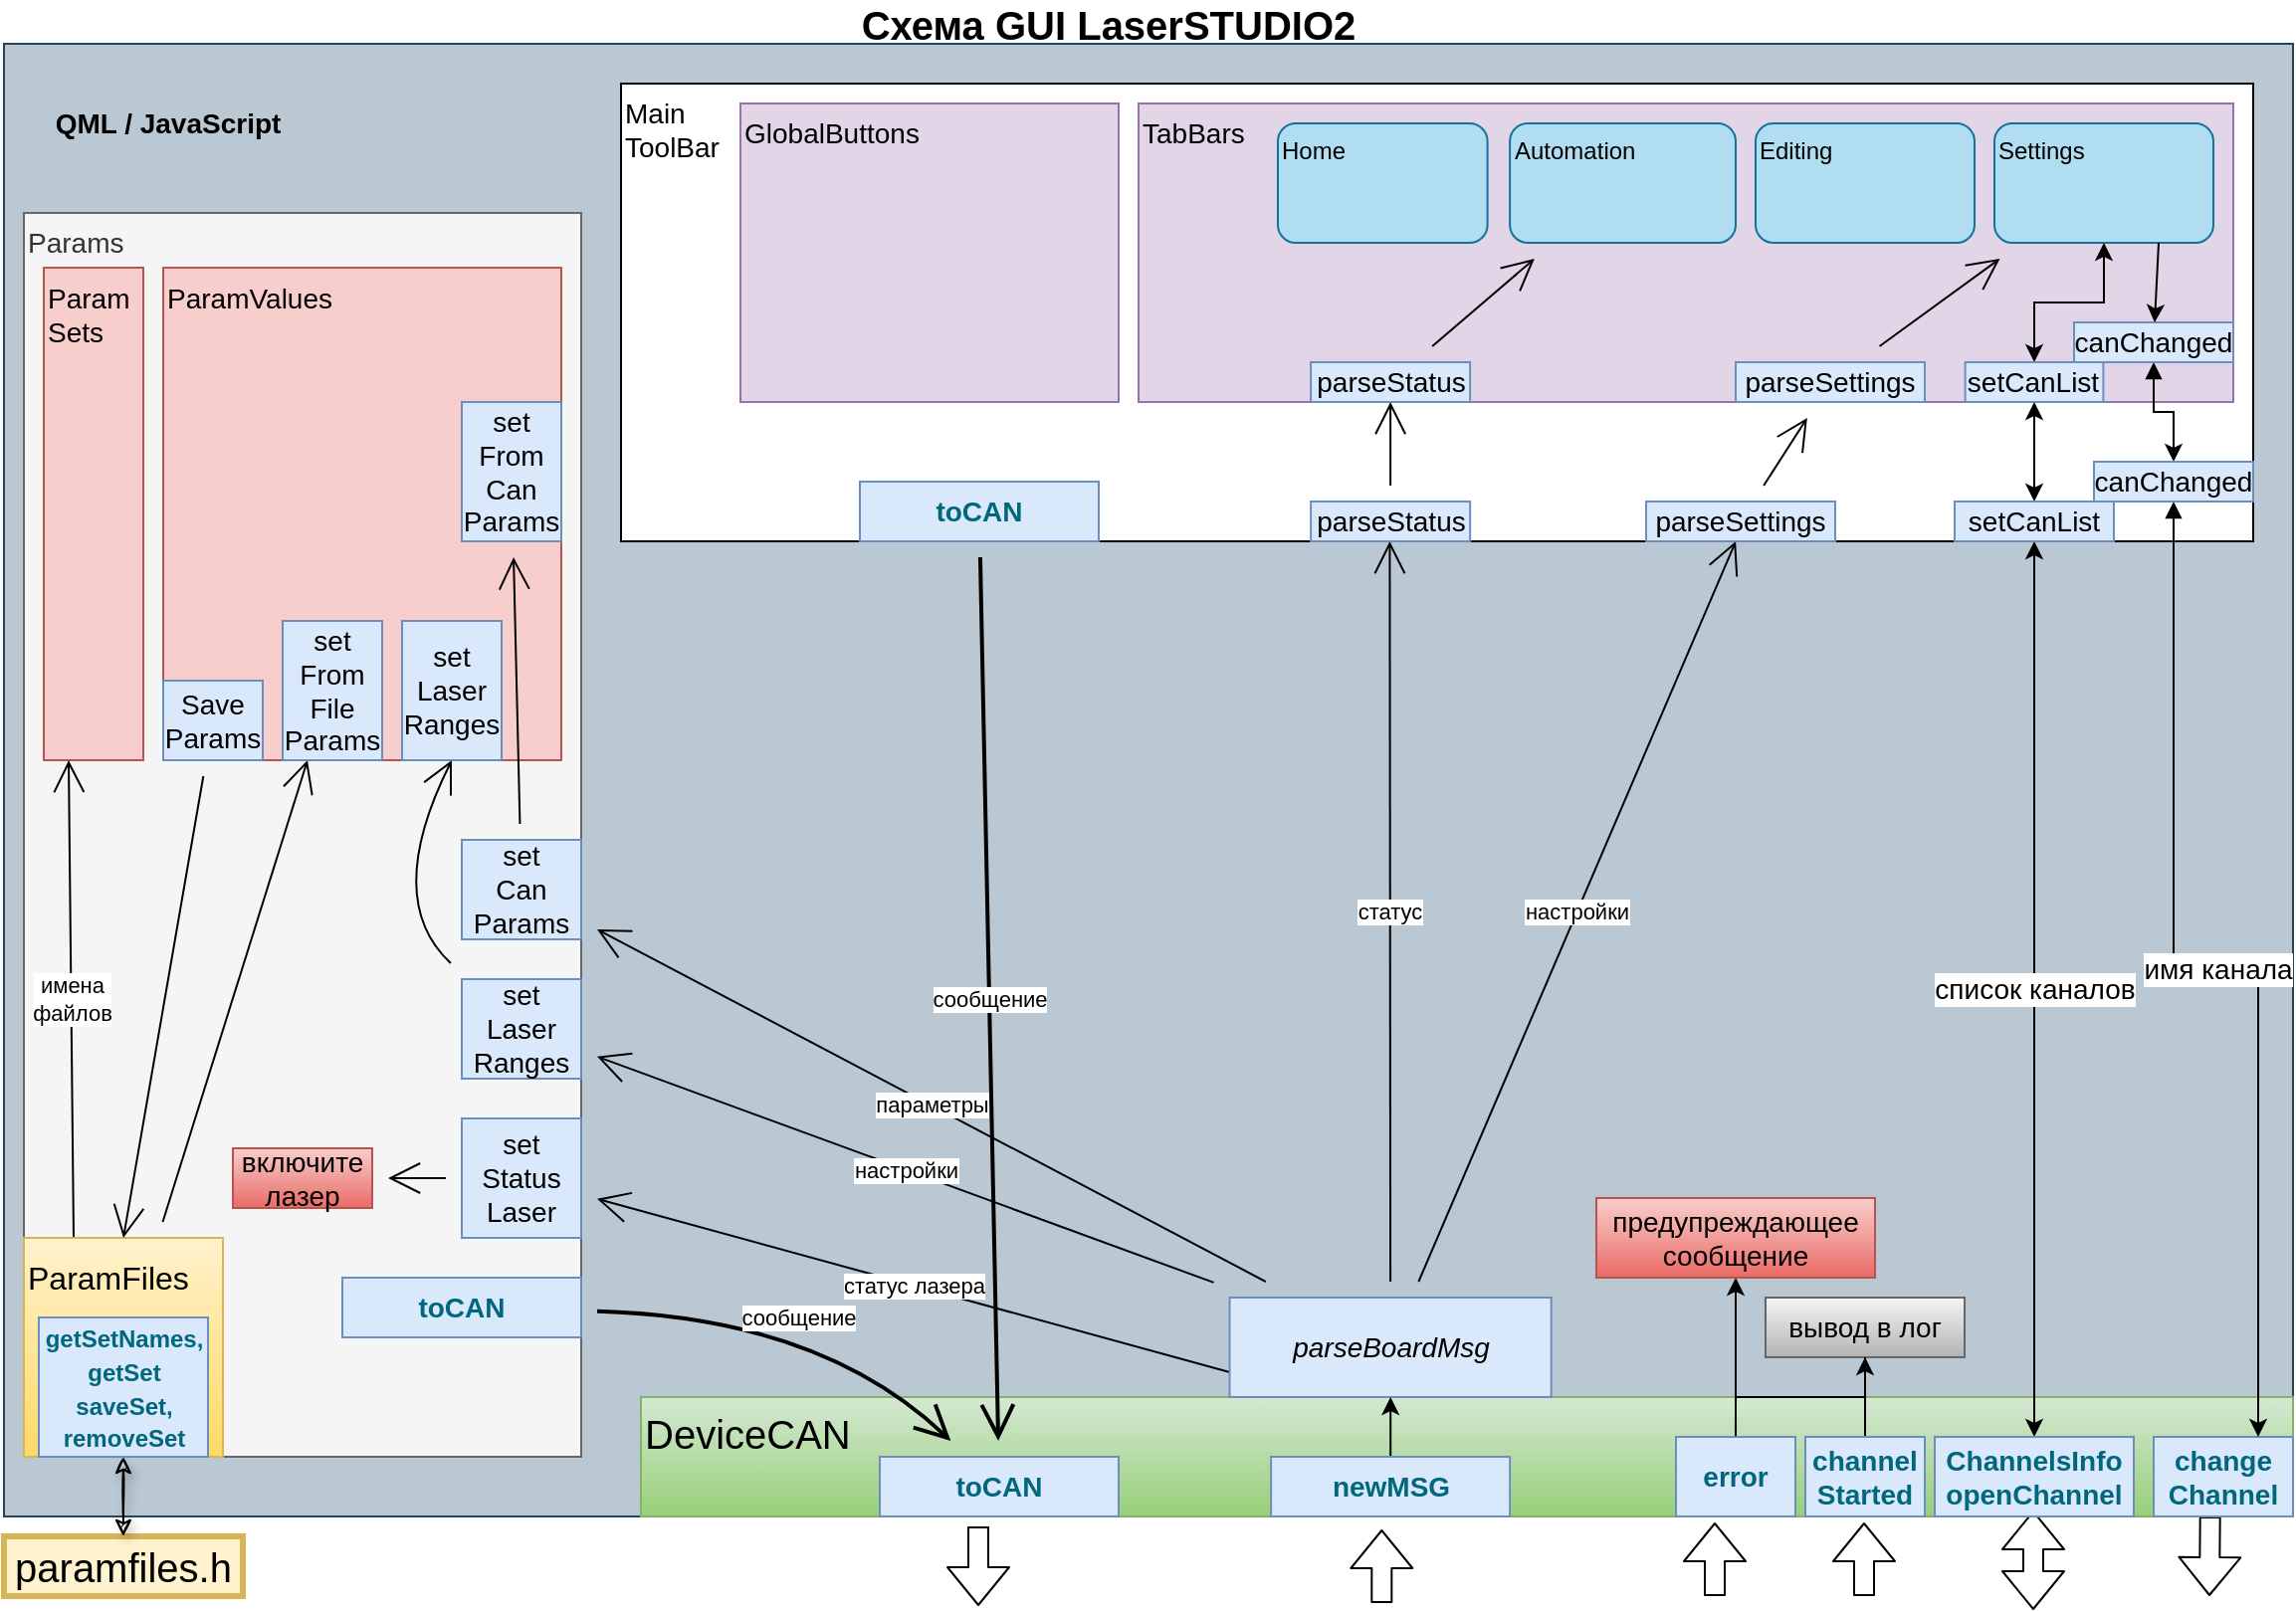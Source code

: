 <mxfile version="15.3.5" type="github">
  <diagram id="o6FBnnh21fnTWob_zk2f" name="Page-1">
    <mxGraphModel dx="1350" dy="764" grid="1" gridSize="10" guides="1" tooltips="1" connect="1" arrows="1" fold="1" page="1" pageScale="1" pageWidth="1169" pageHeight="827" math="0" shadow="0">
      <root>
        <mxCell id="0" />
        <mxCell id="1" parent="0" />
        <mxCell id="WA45sJLJeDe34Si-K1UF-1" value="" style="rounded=0;whiteSpace=wrap;html=1;fillColor=#bac8d3;strokeColor=#23445d;" parent="1" vertex="1">
          <mxGeometry x="10" y="40" width="1150" height="740" as="geometry" />
        </mxCell>
        <mxCell id="WA45sJLJeDe34Si-K1UF-2" value="QML / JavaScript" style="text;html=1;strokeColor=none;fillColor=none;align=center;verticalAlign=middle;whiteSpace=wrap;rounded=0;fontStyle=1;fontSize=14;" parent="1" vertex="1">
          <mxGeometry x="10" y="70" width="165" height="20" as="geometry" />
        </mxCell>
        <mxCell id="WA45sJLJeDe34Si-K1UF-3" value="Схема GUI LaserSTUDIO2" style="text;html=1;strokeColor=none;fillColor=none;align=center;verticalAlign=middle;whiteSpace=wrap;rounded=0;fontStyle=1;fontSize=20;" parent="1" vertex="1">
          <mxGeometry x="280" y="20" width="570" height="20" as="geometry" />
        </mxCell>
        <mxCell id="WA45sJLJeDe34Si-K1UF-5" value="" style="shape=flexArrow;endArrow=classic;html=1;fontSize=10;" parent="1" edge="1">
          <mxGeometry width="50" height="50" relative="1" as="geometry">
            <mxPoint x="702.16" y="823.5" as="sourcePoint" />
            <mxPoint x="702.16" y="786.5" as="targetPoint" />
            <Array as="points" />
          </mxGeometry>
        </mxCell>
        <mxCell id="WA45sJLJeDe34Si-K1UF-6" value="DeviceCAN" style="rounded=0;whiteSpace=wrap;html=1;fontSize=20;gradientColor=#97d077;fillColor=#d5e8d4;strokeColor=#82b366;align=left;verticalAlign=top;" parent="1" vertex="1">
          <mxGeometry x="330" y="720" width="830" height="60" as="geometry" />
        </mxCell>
        <mxCell id="WA45sJLJeDe34Si-K1UF-23" value="paramfiles.h" style="rounded=0;whiteSpace=wrap;html=1;fontSize=20;fillColor=#fff2cc;strokeColor=#d6b656;strokeWidth=3;" parent="1" vertex="1">
          <mxGeometry x="10" y="790" width="120" height="30" as="geometry" />
        </mxCell>
        <mxCell id="WA45sJLJeDe34Si-K1UF-32" value="&lt;span style=&quot;font-weight: 600 ; color: #00677c&quot;&gt;toCAN&lt;/span&gt;" style="rounded=0;whiteSpace=wrap;html=1;fontSize=14;fillColor=#dae8fc;strokeColor=#6c8ebf;" parent="1" vertex="1">
          <mxGeometry x="450" y="750" width="120" height="30" as="geometry" />
        </mxCell>
        <mxCell id="WA45sJLJeDe34Si-K1UF-33" value="Main&lt;br&gt;ToolBar" style="rounded=0;whiteSpace=wrap;html=1;fontSize=14;horizontal=1;verticalAlign=top;align=left;" parent="1" vertex="1">
          <mxGeometry x="320" y="60" width="820" height="230" as="geometry" />
        </mxCell>
        <mxCell id="WA45sJLJeDe34Si-K1UF-37" value="список каналов" style="endArrow=classic;html=1;fontSize=14;exitX=0.5;exitY=0;exitDx=0;exitDy=0;startArrow=classic;startFill=1;" parent="1" source="B9-gJJMEWvE-14MCkQzl-16" target="B9-gJJMEWvE-14MCkQzl-17" edge="1">
          <mxGeometry width="50" height="50" relative="1" as="geometry">
            <mxPoint x="776" y="790" as="sourcePoint" />
            <mxPoint x="560" y="400" as="targetPoint" />
          </mxGeometry>
        </mxCell>
        <mxCell id="B9-gJJMEWvE-14MCkQzl-1" value="" style="shape=flexArrow;endArrow=classic;html=1;fontSize=10;exitX=0.405;exitY=1;exitDx=0;exitDy=0;exitPerimeter=0;" parent="1" source="B9-gJJMEWvE-14MCkQzl-15" edge="1">
          <mxGeometry width="50" height="50" relative="1" as="geometry">
            <mxPoint x="1094.5" y="793" as="sourcePoint" />
            <mxPoint x="1118" y="820" as="targetPoint" />
            <Array as="points" />
          </mxGeometry>
        </mxCell>
        <mxCell id="8RfqbtxCQRGW1ZaWBh-D-6" value="параметры" style="edgeStyle=none;curved=1;rounded=0;orthogonalLoop=1;jettySize=auto;html=1;endArrow=open;startSize=14;endSize=14;sourcePerimeterSpacing=8;targetPerimeterSpacing=8;" edge="1" parent="1" source="WA45sJLJeDe34Si-K1UF-35" target="8RfqbtxCQRGW1ZaWBh-D-5">
          <mxGeometry relative="1" as="geometry" />
        </mxCell>
        <mxCell id="8RfqbtxCQRGW1ZaWBh-D-11" value="статус" style="edgeStyle=none;curved=1;rounded=0;orthogonalLoop=1;jettySize=auto;html=1;entryX=0.471;entryY=1;entryDx=0;entryDy=0;entryPerimeter=0;endArrow=open;startSize=14;endSize=14;sourcePerimeterSpacing=8;targetPerimeterSpacing=8;" edge="1" parent="1" source="WA45sJLJeDe34Si-K1UF-35" target="WA45sJLJeDe34Si-K1UF-33">
          <mxGeometry relative="1" as="geometry" />
        </mxCell>
        <mxCell id="8RfqbtxCQRGW1ZaWBh-D-16" value="настройки" style="edgeStyle=none;curved=1;rounded=0;orthogonalLoop=1;jettySize=auto;html=1;entryX=0.683;entryY=1;entryDx=0;entryDy=0;entryPerimeter=0;endArrow=open;startSize=14;endSize=14;sourcePerimeterSpacing=8;targetPerimeterSpacing=8;" edge="1" parent="1" source="WA45sJLJeDe34Si-K1UF-35" target="WA45sJLJeDe34Si-K1UF-33">
          <mxGeometry relative="1" as="geometry" />
        </mxCell>
        <mxCell id="8RfqbtxCQRGW1ZaWBh-D-26" value="статус лазера" style="edgeStyle=none;curved=1;rounded=0;orthogonalLoop=1;jettySize=auto;html=1;endArrow=open;startSize=14;endSize=14;sourcePerimeterSpacing=8;targetPerimeterSpacing=8;strokeWidth=1;exitX=0;exitY=0.75;exitDx=0;exitDy=0;" edge="1" parent="1" source="WA45sJLJeDe34Si-K1UF-35" target="8RfqbtxCQRGW1ZaWBh-D-25">
          <mxGeometry relative="1" as="geometry" />
        </mxCell>
        <mxCell id="8RfqbtxCQRGW1ZaWBh-D-36" value="настройки" style="edgeStyle=none;curved=1;rounded=0;orthogonalLoop=1;jettySize=auto;html=1;endArrow=open;startSize=14;endSize=14;sourcePerimeterSpacing=8;targetPerimeterSpacing=8;strokeWidth=1;" edge="1" parent="1" source="WA45sJLJeDe34Si-K1UF-35" target="8RfqbtxCQRGW1ZaWBh-D-32">
          <mxGeometry relative="1" as="geometry" />
        </mxCell>
        <mxCell id="WA45sJLJeDe34Si-K1UF-35" value="&lt;span style=&quot;font-style: italic&quot;&gt;parseBoardMsg&lt;/span&gt;" style="rounded=0;whiteSpace=wrap;html=1;fontSize=14;fillColor=#dae8fc;strokeColor=#6c8ebf;" parent="1" vertex="1">
          <mxGeometry x="625.78" y="670" width="161.56" height="50" as="geometry" />
        </mxCell>
        <mxCell id="B9-gJJMEWvE-14MCkQzl-3" value="Params" style="rounded=0;whiteSpace=wrap;html=1;fontSize=14;fillColor=#f5f5f5;strokeColor=#666666;fontColor=#333333;align=left;verticalAlign=top;" parent="1" vertex="1">
          <mxGeometry x="20" y="125" width="280" height="625" as="geometry" />
        </mxCell>
        <mxCell id="WA45sJLJeDe34Si-K1UF-46" value="Param&lt;br&gt;Sets" style="rounded=0;whiteSpace=wrap;html=1;fontSize=14;fillColor=#f8cecc;strokeColor=#b85450;align=left;verticalAlign=top;" parent="1" vertex="1">
          <mxGeometry x="30" y="152.5" width="50" height="247.5" as="geometry" />
        </mxCell>
        <mxCell id="WA45sJLJeDe34Si-K1UF-24" value="ParamValues" style="rounded=0;whiteSpace=wrap;html=1;fontSize=14;fillColor=#f8cecc;strokeColor=#b85450;verticalAlign=top;align=left;" parent="1" vertex="1">
          <mxGeometry x="90" y="152.5" width="200" height="247.5" as="geometry" />
        </mxCell>
        <mxCell id="8RfqbtxCQRGW1ZaWBh-D-2" value="имена&lt;br&gt;файлов" style="edgeStyle=none;curved=1;rounded=0;orthogonalLoop=1;jettySize=auto;html=1;endArrow=open;startSize=14;endSize=14;sourcePerimeterSpacing=8;targetPerimeterSpacing=8;exitX=0.25;exitY=0;exitDx=0;exitDy=0;entryX=0.25;entryY=1;entryDx=0;entryDy=0;" edge="1" parent="1" source="WA45sJLJeDe34Si-K1UF-9" target="WA45sJLJeDe34Si-K1UF-46">
          <mxGeometry relative="1" as="geometry">
            <mxPoint x="57.15" y="438" as="targetPoint" />
          </mxGeometry>
        </mxCell>
        <mxCell id="8RfqbtxCQRGW1ZaWBh-D-8" style="edgeStyle=none;curved=1;rounded=0;orthogonalLoop=1;jettySize=auto;html=1;entryX=0.25;entryY=1;entryDx=0;entryDy=0;endArrow=open;startSize=14;endSize=14;sourcePerimeterSpacing=8;targetPerimeterSpacing=8;" edge="1" parent="1" source="WA45sJLJeDe34Si-K1UF-9" target="8RfqbtxCQRGW1ZaWBh-D-7">
          <mxGeometry relative="1" as="geometry" />
        </mxCell>
        <mxCell id="WA45sJLJeDe34Si-K1UF-9" value="&lt;font style=&quot;font-size: 16px&quot;&gt;ParamFiles&lt;/font&gt;" style="rounded=0;whiteSpace=wrap;html=1;fontSize=20;gradientColor=#ffd966;fillColor=#fff2cc;strokeColor=#d6b656;verticalAlign=top;align=left;" parent="1" vertex="1">
          <mxGeometry x="20" y="640" width="100" height="110" as="geometry" />
        </mxCell>
        <mxCell id="WA45sJLJeDe34Si-K1UF-47" value="" style="edgeStyle=orthogonalEdgeStyle;rounded=0;orthogonalLoop=1;jettySize=auto;html=1;fontSize=14;jumpStyle=none;shadow=1;sketch=1;startArrow=classic;startFill=1;" parent="1" source="WA45sJLJeDe34Si-K1UF-9" target="WA45sJLJeDe34Si-K1UF-23" edge="1">
          <mxGeometry relative="1" as="geometry" />
        </mxCell>
        <mxCell id="B9-gJJMEWvE-14MCkQzl-6" value="&lt;font style=&quot;font-size: 12px&quot;&gt;&lt;span style=&quot;font-weight: 600 ; color: #00677c&quot;&gt;getSetNames&lt;/span&gt;&lt;span style=&quot;font-weight: 600 ; color: #00677c&quot;&gt;, getSet&lt;br&gt;saveSet, removeSet&lt;/span&gt;&lt;/font&gt;&lt;font style=&quot;font-size: 12px&quot;&gt;&lt;span style=&quot;font-weight: 600 ; color: #00677c&quot;&gt;&lt;br&gt;&lt;/span&gt;&lt;/font&gt;" style="text;html=1;strokeColor=#6c8ebf;fillColor=#dae8fc;align=center;verticalAlign=middle;whiteSpace=wrap;rounded=0;fontSize=14;" parent="1" vertex="1">
          <mxGeometry x="27.5" y="680" width="85" height="70" as="geometry" />
        </mxCell>
        <mxCell id="B9-gJJMEWvE-14MCkQzl-7" value="GlobalButtons" style="rounded=0;whiteSpace=wrap;html=1;fontSize=14;fillColor=#e1d5e7;strokeColor=#9673a6;verticalAlign=top;align=left;" parent="1" vertex="1">
          <mxGeometry x="380" y="70" width="190" height="150" as="geometry" />
        </mxCell>
        <mxCell id="B9-gJJMEWvE-14MCkQzl-8" value="TabBars" style="rounded=0;whiteSpace=wrap;html=1;fontSize=14;fillColor=#e1d5e7;strokeColor=#9673a6;verticalAlign=top;align=left;" parent="1" vertex="1">
          <mxGeometry x="580" y="70" width="550" height="150" as="geometry" />
        </mxCell>
        <mxCell id="B9-gJJMEWvE-14MCkQzl-9" value="Home" style="rounded=1;whiteSpace=wrap;html=1;fillColor=#b1ddf0;strokeColor=#10739e;align=left;verticalAlign=top;" parent="1" vertex="1">
          <mxGeometry x="650" y="80" width="105.31" height="60" as="geometry" />
        </mxCell>
        <mxCell id="B9-gJJMEWvE-14MCkQzl-10" value="Automation" style="rounded=1;whiteSpace=wrap;html=1;fillColor=#b1ddf0;strokeColor=#10739e;align=left;verticalAlign=top;" parent="1" vertex="1">
          <mxGeometry x="766.56" y="80" width="113.44" height="60" as="geometry" />
        </mxCell>
        <mxCell id="B9-gJJMEWvE-14MCkQzl-11" value="Settings" style="rounded=1;whiteSpace=wrap;html=1;fillColor=#b1ddf0;strokeColor=#10739e;verticalAlign=top;align=left;" parent="1" vertex="1">
          <mxGeometry x="1010" y="80" width="110" height="60" as="geometry" />
        </mxCell>
        <mxCell id="B9-gJJMEWvE-14MCkQzl-12" value="Editing" style="rounded=1;whiteSpace=wrap;html=1;fillColor=#b1ddf0;strokeColor=#10739e;verticalAlign=top;align=left;" parent="1" vertex="1">
          <mxGeometry x="890" y="80" width="110" height="60" as="geometry" />
        </mxCell>
        <mxCell id="B9-gJJMEWvE-14MCkQzl-14" value="" style="shape=flexArrow;endArrow=classic;html=1;fontSize=10;startArrow=block;" parent="1" edge="1">
          <mxGeometry width="50" height="50" relative="1" as="geometry">
            <mxPoint x="1029.5" y="827" as="sourcePoint" />
            <mxPoint x="1029.5" y="777" as="targetPoint" />
            <Array as="points" />
          </mxGeometry>
        </mxCell>
        <mxCell id="B9-gJJMEWvE-14MCkQzl-15" value="&lt;span style=&quot;font-weight: 600 ; color: #00677c&quot;&gt;&lt;/span&gt;&lt;span style=&quot;font-weight: 600 ; color: #00677c&quot;&gt;change&lt;br&gt;Channel&lt;/span&gt;" style="text;html=1;strokeColor=#6c8ebf;fillColor=#dae8fc;align=center;verticalAlign=middle;whiteSpace=wrap;rounded=0;fontSize=14;" parent="1" vertex="1">
          <mxGeometry x="1090" y="740" width="70" height="40" as="geometry" />
        </mxCell>
        <mxCell id="B9-gJJMEWvE-14MCkQzl-16" value="&lt;span style=&quot;font-weight: 600 ; color: #00677c&quot;&gt;ChannelsInfo&lt;br&gt;&lt;/span&gt;&lt;span style=&quot;font-weight: 600 ; color: #00677c&quot;&gt;openChannel&lt;/span&gt;&lt;span style=&quot;font-weight: 600 ; color: #00677c&quot;&gt;&lt;/span&gt;" style="text;html=1;strokeColor=#6c8ebf;fillColor=#dae8fc;align=center;verticalAlign=middle;whiteSpace=wrap;rounded=0;fontSize=14;" parent="1" vertex="1">
          <mxGeometry x="980" y="740" width="100" height="40" as="geometry" />
        </mxCell>
        <mxCell id="B9-gJJMEWvE-14MCkQzl-21" style="edgeStyle=orthogonalEdgeStyle;rounded=0;orthogonalLoop=1;jettySize=auto;html=1;entryX=0.5;entryY=1;entryDx=0;entryDy=0;fontSize=10;startArrow=classic;startFill=1;" parent="1" source="B9-gJJMEWvE-14MCkQzl-17" target="B9-gJJMEWvE-14MCkQzl-19" edge="1">
          <mxGeometry relative="1" as="geometry" />
        </mxCell>
        <mxCell id="B9-gJJMEWvE-14MCkQzl-17" value="setCanList" style="text;html=1;strokeColor=#6c8ebf;fillColor=#dae8fc;align=center;verticalAlign=middle;whiteSpace=wrap;rounded=0;fontSize=14;" parent="1" vertex="1">
          <mxGeometry x="990" y="270" width="80" height="20" as="geometry" />
        </mxCell>
        <mxCell id="B9-gJJMEWvE-14MCkQzl-22" style="edgeStyle=orthogonalEdgeStyle;rounded=0;orthogonalLoop=1;jettySize=auto;html=1;fontSize=10;startArrow=classic;startFill=1;" parent="1" source="B9-gJJMEWvE-14MCkQzl-19" target="B9-gJJMEWvE-14MCkQzl-11" edge="1">
          <mxGeometry relative="1" as="geometry" />
        </mxCell>
        <mxCell id="B9-gJJMEWvE-14MCkQzl-19" value="setCanList" style="text;html=1;strokeColor=#6c8ebf;fillColor=#dae8fc;align=center;verticalAlign=middle;whiteSpace=wrap;rounded=0;fontSize=14;" parent="1" vertex="1">
          <mxGeometry x="995.31" y="200" width="69.38" height="20" as="geometry" />
        </mxCell>
        <mxCell id="B9-gJJMEWvE-14MCkQzl-29" style="edgeStyle=orthogonalEdgeStyle;rounded=0;orthogonalLoop=1;jettySize=auto;html=1;fontSize=10;startArrow=block;startFill=1;" parent="1" source="B9-gJJMEWvE-14MCkQzl-23" target="B9-gJJMEWvE-14MCkQzl-28" edge="1">
          <mxGeometry relative="1" as="geometry" />
        </mxCell>
        <mxCell id="B9-gJJMEWvE-14MCkQzl-23" value="canChanged" style="text;html=1;strokeColor=#6c8ebf;fillColor=#dae8fc;align=center;verticalAlign=middle;whiteSpace=wrap;rounded=0;fontSize=14;" parent="1" vertex="1">
          <mxGeometry x="1050" y="180" width="80" height="20" as="geometry" />
        </mxCell>
        <mxCell id="B9-gJJMEWvE-14MCkQzl-26" value="" style="endArrow=classic;html=1;fontSize=10;exitX=0.75;exitY=1;exitDx=0;exitDy=0;" parent="1" source="B9-gJJMEWvE-14MCkQzl-11" target="B9-gJJMEWvE-14MCkQzl-23" edge="1">
          <mxGeometry width="50" height="50" relative="1" as="geometry">
            <mxPoint x="530" y="440" as="sourcePoint" />
            <mxPoint x="1093" y="190" as="targetPoint" />
          </mxGeometry>
        </mxCell>
        <mxCell id="B9-gJJMEWvE-14MCkQzl-31" value="имя канала" style="edgeStyle=orthogonalEdgeStyle;rounded=0;orthogonalLoop=1;jettySize=auto;html=1;entryX=0.75;entryY=0;entryDx=0;entryDy=0;fontSize=14;startArrow=block;startFill=1;" parent="1" source="B9-gJJMEWvE-14MCkQzl-28" target="B9-gJJMEWvE-14MCkQzl-15" edge="1">
          <mxGeometry relative="1" as="geometry" />
        </mxCell>
        <mxCell id="B9-gJJMEWvE-14MCkQzl-28" value="canChanged" style="text;html=1;strokeColor=#6c8ebf;fillColor=#dae8fc;align=center;verticalAlign=middle;whiteSpace=wrap;rounded=0;fontSize=14;" parent="1" vertex="1">
          <mxGeometry x="1060" y="250" width="80" height="20" as="geometry" />
        </mxCell>
        <mxCell id="B9-gJJMEWvE-14MCkQzl-35" style="edgeStyle=orthogonalEdgeStyle;rounded=0;orthogonalLoop=1;jettySize=auto;html=1;fontSize=14;startArrow=none;startFill=0;strokeWidth=1;" parent="1" source="B9-gJJMEWvE-14MCkQzl-32" target="B9-gJJMEWvE-14MCkQzl-34" edge="1">
          <mxGeometry relative="1" as="geometry" />
        </mxCell>
        <mxCell id="B9-gJJMEWvE-14MCkQzl-32" value="&lt;span style=&quot;font-weight: 600 ; color: #00677c&quot;&gt;channel&lt;br&gt;Started&lt;/span&gt;" style="text;html=1;strokeColor=#6c8ebf;fillColor=#dae8fc;align=center;verticalAlign=middle;whiteSpace=wrap;rounded=0;fontSize=14;" parent="1" vertex="1">
          <mxGeometry x="915" y="740" width="60" height="40" as="geometry" />
        </mxCell>
        <mxCell id="B9-gJJMEWvE-14MCkQzl-33" value="" style="shape=flexArrow;endArrow=classic;html=1;fontSize=10;" parent="1" edge="1">
          <mxGeometry width="50" height="50" relative="1" as="geometry">
            <mxPoint x="944.5" y="820" as="sourcePoint" />
            <mxPoint x="944.5" y="783" as="targetPoint" />
            <Array as="points" />
          </mxGeometry>
        </mxCell>
        <mxCell id="B9-gJJMEWvE-14MCkQzl-34" value="вывод в лог" style="rounded=0;whiteSpace=wrap;html=1;fontSize=14;fillColor=#f5f5f5;strokeColor=#666666;strokeWidth=1;gradientColor=#b3b3b3;" parent="1" vertex="1">
          <mxGeometry x="895" y="670" width="100" height="30" as="geometry" />
        </mxCell>
        <mxCell id="B9-gJJMEWvE-14MCkQzl-38" style="edgeStyle=orthogonalEdgeStyle;rounded=0;orthogonalLoop=1;jettySize=auto;html=1;fontSize=11;startArrow=none;startFill=0;strokeWidth=1;endArrow=none;endFill=0;" parent="1" source="B9-gJJMEWvE-14MCkQzl-36" target="B9-gJJMEWvE-14MCkQzl-34" edge="1">
          <mxGeometry relative="1" as="geometry" />
        </mxCell>
        <mxCell id="B9-gJJMEWvE-14MCkQzl-40" style="edgeStyle=orthogonalEdgeStyle;rounded=0;orthogonalLoop=1;jettySize=auto;html=1;fontSize=11;startArrow=none;startFill=0;endArrow=classic;endFill=1;strokeWidth=1;" parent="1" source="B9-gJJMEWvE-14MCkQzl-36" target="B9-gJJMEWvE-14MCkQzl-39" edge="1">
          <mxGeometry relative="1" as="geometry" />
        </mxCell>
        <mxCell id="B9-gJJMEWvE-14MCkQzl-36" value="&lt;span style=&quot;font-weight: 600 ; color: #00677c&quot;&gt;error&lt;/span&gt;" style="text;html=1;strokeColor=#6c8ebf;fillColor=#dae8fc;align=center;verticalAlign=middle;whiteSpace=wrap;rounded=0;fontSize=14;" parent="1" vertex="1">
          <mxGeometry x="850" y="740" width="60" height="40" as="geometry" />
        </mxCell>
        <mxCell id="B9-gJJMEWvE-14MCkQzl-37" value="" style="shape=flexArrow;endArrow=classic;html=1;fontSize=10;" parent="1" edge="1">
          <mxGeometry width="50" height="50" relative="1" as="geometry">
            <mxPoint x="869.5" y="820" as="sourcePoint" />
            <mxPoint x="869.5" y="783" as="targetPoint" />
            <Array as="points" />
          </mxGeometry>
        </mxCell>
        <mxCell id="B9-gJJMEWvE-14MCkQzl-39" value="предупреждающее&lt;br&gt;сообщение" style="rounded=0;whiteSpace=wrap;html=1;fontSize=14;fillColor=#f8cecc;strokeColor=#b85450;strokeWidth=1;gradientColor=#ea6b66;" parent="1" vertex="1">
          <mxGeometry x="810" y="620" width="140" height="40" as="geometry" />
        </mxCell>
        <mxCell id="B9-gJJMEWvE-14MCkQzl-42" style="edgeStyle=orthogonalEdgeStyle;rounded=0;orthogonalLoop=1;jettySize=auto;html=1;fontSize=11;startArrow=none;startFill=0;endArrow=classic;endFill=1;strokeWidth=1;" parent="1" source="B9-gJJMEWvE-14MCkQzl-41" target="WA45sJLJeDe34Si-K1UF-35" edge="1">
          <mxGeometry relative="1" as="geometry" />
        </mxCell>
        <mxCell id="B9-gJJMEWvE-14MCkQzl-41" value="&lt;span style=&quot;font-weight: 600 ; color: #00677c&quot;&gt;newMSG&lt;/span&gt;" style="rounded=0;whiteSpace=wrap;html=1;fontSize=14;fillColor=#dae8fc;strokeColor=#6c8ebf;" parent="1" vertex="1">
          <mxGeometry x="646.56" y="750" width="120" height="30" as="geometry" />
        </mxCell>
        <mxCell id="B9-gJJMEWvE-14MCkQzl-43" value="" style="shape=flexArrow;endArrow=classic;html=1;fontSize=10;" parent="1" edge="1">
          <mxGeometry width="50" height="50" relative="1" as="geometry">
            <mxPoint x="499.5" y="785" as="sourcePoint" />
            <mxPoint x="499.5" y="825" as="targetPoint" />
            <Array as="points" />
          </mxGeometry>
        </mxCell>
        <mxCell id="8RfqbtxCQRGW1ZaWBh-D-35" style="edgeStyle=none;curved=1;rounded=0;orthogonalLoop=1;jettySize=auto;html=1;entryX=0.5;entryY=0;entryDx=0;entryDy=0;endArrow=open;startSize=14;endSize=14;sourcePerimeterSpacing=8;targetPerimeterSpacing=8;strokeWidth=1;" edge="1" parent="1" source="8RfqbtxCQRGW1ZaWBh-D-4" target="WA45sJLJeDe34Si-K1UF-9">
          <mxGeometry relative="1" as="geometry" />
        </mxCell>
        <mxCell id="8RfqbtxCQRGW1ZaWBh-D-4" value="Save&lt;br&gt;Params" style="text;html=1;strokeColor=#6c8ebf;fillColor=#dae8fc;align=center;verticalAlign=middle;whiteSpace=wrap;rounded=0;fontSize=14;" vertex="1" parent="1">
          <mxGeometry x="90" y="360" width="50" height="40" as="geometry" />
        </mxCell>
        <mxCell id="8RfqbtxCQRGW1ZaWBh-D-10" style="edgeStyle=none;curved=1;rounded=0;orthogonalLoop=1;jettySize=auto;html=1;endArrow=open;startSize=14;endSize=14;sourcePerimeterSpacing=8;targetPerimeterSpacing=8;" edge="1" parent="1" source="8RfqbtxCQRGW1ZaWBh-D-5" target="8RfqbtxCQRGW1ZaWBh-D-9">
          <mxGeometry relative="1" as="geometry" />
        </mxCell>
        <mxCell id="8RfqbtxCQRGW1ZaWBh-D-5" value="set&lt;br&gt;Can&lt;br&gt;Params" style="text;html=1;strokeColor=#6c8ebf;fillColor=#dae8fc;align=center;verticalAlign=middle;whiteSpace=wrap;rounded=0;fontSize=14;" vertex="1" parent="1">
          <mxGeometry x="240" y="440" width="60" height="50" as="geometry" />
        </mxCell>
        <mxCell id="8RfqbtxCQRGW1ZaWBh-D-7" value="set&lt;br&gt;From&lt;br&gt;File&lt;br&gt;Params" style="text;html=1;strokeColor=#6c8ebf;fillColor=#dae8fc;align=center;verticalAlign=middle;whiteSpace=wrap;rounded=0;fontSize=14;" vertex="1" parent="1">
          <mxGeometry x="150" y="330" width="50" height="70" as="geometry" />
        </mxCell>
        <mxCell id="8RfqbtxCQRGW1ZaWBh-D-9" value="set&lt;br&gt;From&lt;br&gt;Can&lt;br&gt;Params" style="text;html=1;strokeColor=#6c8ebf;fillColor=#dae8fc;align=center;verticalAlign=middle;whiteSpace=wrap;rounded=0;fontSize=14;" vertex="1" parent="1">
          <mxGeometry x="240" y="220" width="50" height="70" as="geometry" />
        </mxCell>
        <mxCell id="8RfqbtxCQRGW1ZaWBh-D-14" style="edgeStyle=none;curved=1;rounded=0;orthogonalLoop=1;jettySize=auto;html=1;entryX=0.5;entryY=1;entryDx=0;entryDy=0;endArrow=open;startSize=14;endSize=14;sourcePerimeterSpacing=8;targetPerimeterSpacing=8;" edge="1" parent="1" source="8RfqbtxCQRGW1ZaWBh-D-12" target="8RfqbtxCQRGW1ZaWBh-D-13">
          <mxGeometry relative="1" as="geometry" />
        </mxCell>
        <mxCell id="8RfqbtxCQRGW1ZaWBh-D-12" value="parseStatus" style="text;html=1;strokeColor=#6c8ebf;fillColor=#dae8fc;align=center;verticalAlign=middle;whiteSpace=wrap;rounded=0;fontSize=14;" vertex="1" parent="1">
          <mxGeometry x="666.56" y="270" width="80" height="20" as="geometry" />
        </mxCell>
        <mxCell id="8RfqbtxCQRGW1ZaWBh-D-15" style="edgeStyle=none;curved=1;rounded=0;orthogonalLoop=1;jettySize=auto;html=1;endArrow=open;startSize=14;endSize=14;sourcePerimeterSpacing=8;targetPerimeterSpacing=8;" edge="1" parent="1" source="8RfqbtxCQRGW1ZaWBh-D-13" target="B9-gJJMEWvE-14MCkQzl-10">
          <mxGeometry relative="1" as="geometry" />
        </mxCell>
        <mxCell id="8RfqbtxCQRGW1ZaWBh-D-13" value="parseStatus" style="text;html=1;strokeColor=#6c8ebf;fillColor=#dae8fc;align=center;verticalAlign=middle;whiteSpace=wrap;rounded=0;fontSize=14;" vertex="1" parent="1">
          <mxGeometry x="666.56" y="200" width="80" height="20" as="geometry" />
        </mxCell>
        <mxCell id="8RfqbtxCQRGW1ZaWBh-D-19" style="edgeStyle=none;curved=1;rounded=0;orthogonalLoop=1;jettySize=auto;html=1;endArrow=open;startSize=14;endSize=14;sourcePerimeterSpacing=8;targetPerimeterSpacing=8;" edge="1" parent="1" source="8RfqbtxCQRGW1ZaWBh-D-17" target="8RfqbtxCQRGW1ZaWBh-D-18">
          <mxGeometry relative="1" as="geometry" />
        </mxCell>
        <mxCell id="8RfqbtxCQRGW1ZaWBh-D-17" value="parseSettings" style="text;html=1;strokeColor=#6c8ebf;fillColor=#dae8fc;align=center;verticalAlign=middle;whiteSpace=wrap;rounded=0;fontSize=14;" vertex="1" parent="1">
          <mxGeometry x="835" y="270" width="95" height="20" as="geometry" />
        </mxCell>
        <mxCell id="8RfqbtxCQRGW1ZaWBh-D-20" style="edgeStyle=none;curved=1;rounded=0;orthogonalLoop=1;jettySize=auto;html=1;endArrow=open;startSize=14;endSize=14;sourcePerimeterSpacing=8;targetPerimeterSpacing=8;" edge="1" parent="1" source="8RfqbtxCQRGW1ZaWBh-D-18" target="B9-gJJMEWvE-14MCkQzl-11">
          <mxGeometry relative="1" as="geometry" />
        </mxCell>
        <mxCell id="8RfqbtxCQRGW1ZaWBh-D-18" value="parseSettings" style="text;html=1;strokeColor=#6c8ebf;fillColor=#dae8fc;align=center;verticalAlign=middle;whiteSpace=wrap;rounded=0;fontSize=14;" vertex="1" parent="1">
          <mxGeometry x="880" y="200" width="95" height="20" as="geometry" />
        </mxCell>
        <mxCell id="8RfqbtxCQRGW1ZaWBh-D-24" value="сообщение" style="edgeStyle=none;curved=1;rounded=0;orthogonalLoop=1;jettySize=auto;html=1;endArrow=open;startSize=14;endSize=14;sourcePerimeterSpacing=8;targetPerimeterSpacing=8;strokeWidth=2;" edge="1" parent="1" source="8RfqbtxCQRGW1ZaWBh-D-21" target="WA45sJLJeDe34Si-K1UF-32">
          <mxGeometry relative="1" as="geometry">
            <Array as="points">
              <mxPoint x="420" y="680" />
            </Array>
          </mxGeometry>
        </mxCell>
        <mxCell id="8RfqbtxCQRGW1ZaWBh-D-21" value="&lt;span style=&quot;font-weight: 600 ; color: #00677c&quot;&gt;toCAN&lt;/span&gt;" style="rounded=0;whiteSpace=wrap;html=1;fontSize=14;fillColor=#dae8fc;strokeColor=#6c8ebf;" vertex="1" parent="1">
          <mxGeometry x="180" y="660" width="120" height="30" as="geometry" />
        </mxCell>
        <mxCell id="8RfqbtxCQRGW1ZaWBh-D-23" value="сообщение" style="edgeStyle=none;curved=1;rounded=0;orthogonalLoop=1;jettySize=auto;html=1;endArrow=open;startSize=14;endSize=14;sourcePerimeterSpacing=8;targetPerimeterSpacing=8;strokeWidth=2;" edge="1" parent="1" source="8RfqbtxCQRGW1ZaWBh-D-22" target="WA45sJLJeDe34Si-K1UF-32">
          <mxGeometry relative="1" as="geometry" />
        </mxCell>
        <mxCell id="8RfqbtxCQRGW1ZaWBh-D-22" value="&lt;span style=&quot;font-weight: 600 ; color: #00677c&quot;&gt;toCAN&lt;/span&gt;" style="rounded=0;whiteSpace=wrap;html=1;fontSize=14;fillColor=#dae8fc;strokeColor=#6c8ebf;" vertex="1" parent="1">
          <mxGeometry x="440" y="260" width="120" height="30" as="geometry" />
        </mxCell>
        <mxCell id="8RfqbtxCQRGW1ZaWBh-D-31" style="edgeStyle=none;curved=1;rounded=0;orthogonalLoop=1;jettySize=auto;html=1;endArrow=open;startSize=14;endSize=14;sourcePerimeterSpacing=8;targetPerimeterSpacing=8;strokeWidth=1;" edge="1" parent="1" source="8RfqbtxCQRGW1ZaWBh-D-25" target="8RfqbtxCQRGW1ZaWBh-D-30">
          <mxGeometry relative="1" as="geometry" />
        </mxCell>
        <mxCell id="8RfqbtxCQRGW1ZaWBh-D-25" value="set&lt;br&gt;Status&lt;br&gt;Laser" style="text;html=1;strokeColor=#6c8ebf;fillColor=#dae8fc;align=center;verticalAlign=middle;whiteSpace=wrap;rounded=0;fontSize=14;" vertex="1" parent="1">
          <mxGeometry x="240" y="580" width="60" height="60" as="geometry" />
        </mxCell>
        <mxCell id="8RfqbtxCQRGW1ZaWBh-D-30" value="включите лазер" style="rounded=0;whiteSpace=wrap;html=1;fontSize=14;fillColor=#f8cecc;strokeColor=#b85450;strokeWidth=1;gradientColor=#ea6b66;" vertex="1" parent="1">
          <mxGeometry x="125" y="595" width="70" height="30" as="geometry" />
        </mxCell>
        <mxCell id="8RfqbtxCQRGW1ZaWBh-D-34" style="edgeStyle=none;curved=1;rounded=0;orthogonalLoop=1;jettySize=auto;html=1;entryX=0.5;entryY=1;entryDx=0;entryDy=0;endArrow=open;startSize=14;endSize=14;sourcePerimeterSpacing=8;targetPerimeterSpacing=8;strokeWidth=1;" edge="1" parent="1" source="8RfqbtxCQRGW1ZaWBh-D-32" target="8RfqbtxCQRGW1ZaWBh-D-33">
          <mxGeometry relative="1" as="geometry">
            <Array as="points">
              <mxPoint x="200" y="470" />
            </Array>
          </mxGeometry>
        </mxCell>
        <mxCell id="8RfqbtxCQRGW1ZaWBh-D-32" value="set&lt;br&gt;Laser&lt;br&gt;Ranges" style="text;html=1;strokeColor=#6c8ebf;fillColor=#dae8fc;align=center;verticalAlign=middle;whiteSpace=wrap;rounded=0;fontSize=14;" vertex="1" parent="1">
          <mxGeometry x="240" y="510" width="60" height="50" as="geometry" />
        </mxCell>
        <mxCell id="8RfqbtxCQRGW1ZaWBh-D-33" value="set&lt;br&gt;Laser&lt;br&gt;Ranges" style="text;html=1;strokeColor=#6c8ebf;fillColor=#dae8fc;align=center;verticalAlign=middle;whiteSpace=wrap;rounded=0;fontSize=14;" vertex="1" parent="1">
          <mxGeometry x="210" y="330" width="50" height="70" as="geometry" />
        </mxCell>
      </root>
    </mxGraphModel>
  </diagram>
</mxfile>
